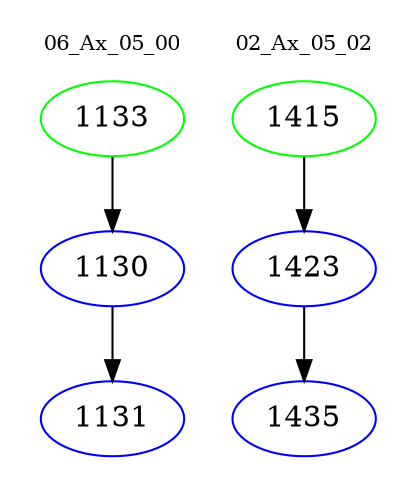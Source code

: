 digraph{
subgraph cluster_0 {
color = white
label = "06_Ax_05_00";
fontsize=10;
T0_1133 [label="1133", color="green"]
T0_1133 -> T0_1130 [color="black"]
T0_1130 [label="1130", color="blue"]
T0_1130 -> T0_1131 [color="black"]
T0_1131 [label="1131", color="blue"]
}
subgraph cluster_1 {
color = white
label = "02_Ax_05_02";
fontsize=10;
T1_1415 [label="1415", color="green"]
T1_1415 -> T1_1423 [color="black"]
T1_1423 [label="1423", color="blue"]
T1_1423 -> T1_1435 [color="black"]
T1_1435 [label="1435", color="blue"]
}
}
